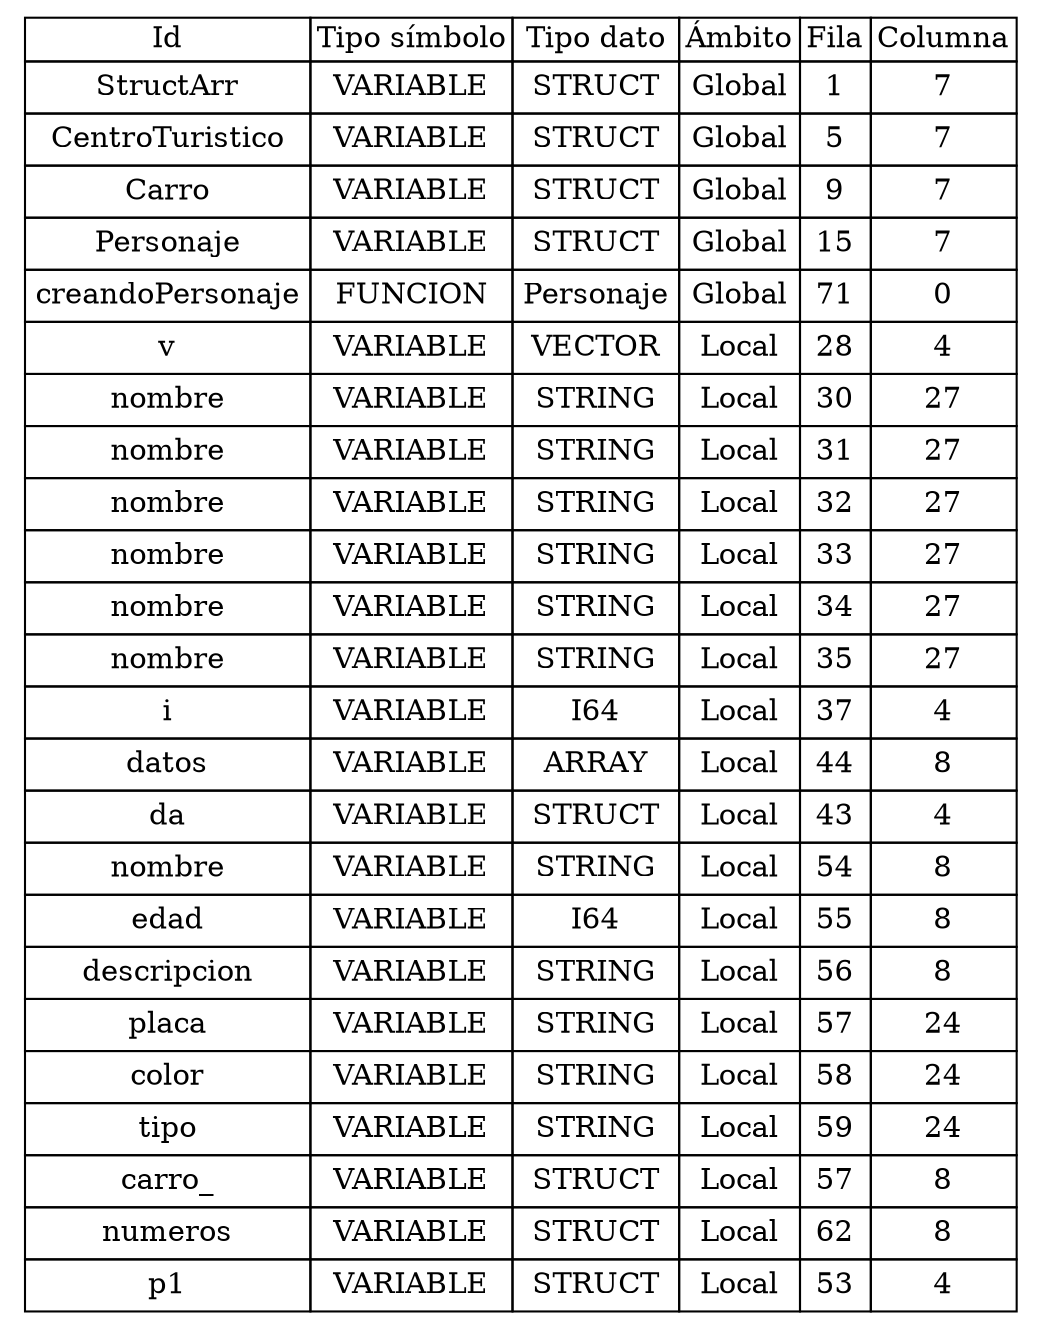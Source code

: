 
	digraph {
		tablaSimbolos [
		  shape=plaintext
		  label=<
			<table border='0' cellborder='1' color='black' cellspacing='0'>
			  <tr>
				  <td>Id</td>
				  <td>Tipo símbolo</td>
				  <td>Tipo dato</td>
				  <td>Ámbito</td>
				  <td>Fila</td>
				  <td>Columna</td>
			  </tr>
	
<tr>
<td cellpadding='4'>
StructArr
</td>
<td cellpadding='4'>VARIABLE
</td>
<td cellpadding='4'>STRUCT
</td>
<td cellpadding='4'>Global
</td>
<td cellpadding='4'>
1
</td>
<td cellpadding='4'>
7
</td>
</tr>

<tr>
<td cellpadding='4'>
CentroTuristico
</td>
<td cellpadding='4'>VARIABLE
</td>
<td cellpadding='4'>STRUCT
</td>
<td cellpadding='4'>Global
</td>
<td cellpadding='4'>
5
</td>
<td cellpadding='4'>
7
</td>
</tr>

<tr>
<td cellpadding='4'>
Carro
</td>
<td cellpadding='4'>VARIABLE
</td>
<td cellpadding='4'>STRUCT
</td>
<td cellpadding='4'>Global
</td>
<td cellpadding='4'>
9
</td>
<td cellpadding='4'>
7
</td>
</tr>

<tr>
<td cellpadding='4'>
Personaje
</td>
<td cellpadding='4'>VARIABLE
</td>
<td cellpadding='4'>STRUCT
</td>
<td cellpadding='4'>Global
</td>
<td cellpadding='4'>
15
</td>
<td cellpadding='4'>
7
</td>
</tr>

<tr>
<td cellpadding='4'>
creandoPersonaje
</td>
<td cellpadding='4'>FUNCION
</td>
<td cellpadding='4'>Personaje
</td>
<td cellpadding='4'>Global
</td>
<td cellpadding='4'>
71
</td>
<td cellpadding='4'>
0
</td>
</tr>

<tr>
<td cellpadding='4'>
v
</td>
<td cellpadding='4'>VARIABLE
</td>
<td cellpadding='4'>VECTOR
</td>
<td cellpadding='4'>Local
</td>
<td cellpadding='4'>
28
</td>
<td cellpadding='4'>
4
</td>
</tr>

<tr>
<td cellpadding='4'>
nombre
</td>
<td cellpadding='4'>VARIABLE
</td>
<td cellpadding='4'>STRING
</td>
<td cellpadding='4'>Local
</td>
<td cellpadding='4'>
30
</td>
<td cellpadding='4'>
27
</td>
</tr>

<tr>
<td cellpadding='4'>
nombre
</td>
<td cellpadding='4'>VARIABLE
</td>
<td cellpadding='4'>STRING
</td>
<td cellpadding='4'>Local
</td>
<td cellpadding='4'>
31
</td>
<td cellpadding='4'>
27
</td>
</tr>

<tr>
<td cellpadding='4'>
nombre
</td>
<td cellpadding='4'>VARIABLE
</td>
<td cellpadding='4'>STRING
</td>
<td cellpadding='4'>Local
</td>
<td cellpadding='4'>
32
</td>
<td cellpadding='4'>
27
</td>
</tr>

<tr>
<td cellpadding='4'>
nombre
</td>
<td cellpadding='4'>VARIABLE
</td>
<td cellpadding='4'>STRING
</td>
<td cellpadding='4'>Local
</td>
<td cellpadding='4'>
33
</td>
<td cellpadding='4'>
27
</td>
</tr>

<tr>
<td cellpadding='4'>
nombre
</td>
<td cellpadding='4'>VARIABLE
</td>
<td cellpadding='4'>STRING
</td>
<td cellpadding='4'>Local
</td>
<td cellpadding='4'>
34
</td>
<td cellpadding='4'>
27
</td>
</tr>

<tr>
<td cellpadding='4'>
nombre
</td>
<td cellpadding='4'>VARIABLE
</td>
<td cellpadding='4'>STRING
</td>
<td cellpadding='4'>Local
</td>
<td cellpadding='4'>
35
</td>
<td cellpadding='4'>
27
</td>
</tr>

<tr>
<td cellpadding='4'>
i
</td>
<td cellpadding='4'>VARIABLE
</td>
<td cellpadding='4'>I64
</td>
<td cellpadding='4'>Local
</td>
<td cellpadding='4'>
37
</td>
<td cellpadding='4'>
4
</td>
</tr>

<tr>
<td cellpadding='4'>
datos
</td>
<td cellpadding='4'>VARIABLE
</td>
<td cellpadding='4'>ARRAY
</td>
<td cellpadding='4'>Local
</td>
<td cellpadding='4'>
44
</td>
<td cellpadding='4'>
8
</td>
</tr>

<tr>
<td cellpadding='4'>
da
</td>
<td cellpadding='4'>VARIABLE
</td>
<td cellpadding='4'>STRUCT
</td>
<td cellpadding='4'>Local
</td>
<td cellpadding='4'>
43
</td>
<td cellpadding='4'>
4
</td>
</tr>

<tr>
<td cellpadding='4'>
nombre
</td>
<td cellpadding='4'>VARIABLE
</td>
<td cellpadding='4'>STRING
</td>
<td cellpadding='4'>Local
</td>
<td cellpadding='4'>
54
</td>
<td cellpadding='4'>
8
</td>
</tr>

<tr>
<td cellpadding='4'>
edad
</td>
<td cellpadding='4'>VARIABLE
</td>
<td cellpadding='4'>I64
</td>
<td cellpadding='4'>Local
</td>
<td cellpadding='4'>
55
</td>
<td cellpadding='4'>
8
</td>
</tr>

<tr>
<td cellpadding='4'>
descripcion
</td>
<td cellpadding='4'>VARIABLE
</td>
<td cellpadding='4'>STRING
</td>
<td cellpadding='4'>Local
</td>
<td cellpadding='4'>
56
</td>
<td cellpadding='4'>
8
</td>
</tr>

<tr>
<td cellpadding='4'>
placa
</td>
<td cellpadding='4'>VARIABLE
</td>
<td cellpadding='4'>STRING
</td>
<td cellpadding='4'>Local
</td>
<td cellpadding='4'>
57
</td>
<td cellpadding='4'>
24
</td>
</tr>

<tr>
<td cellpadding='4'>
color
</td>
<td cellpadding='4'>VARIABLE
</td>
<td cellpadding='4'>STRING
</td>
<td cellpadding='4'>Local
</td>
<td cellpadding='4'>
58
</td>
<td cellpadding='4'>
24
</td>
</tr>

<tr>
<td cellpadding='4'>
tipo
</td>
<td cellpadding='4'>VARIABLE
</td>
<td cellpadding='4'>STRING
</td>
<td cellpadding='4'>Local
</td>
<td cellpadding='4'>
59
</td>
<td cellpadding='4'>
24
</td>
</tr>

<tr>
<td cellpadding='4'>
carro_
</td>
<td cellpadding='4'>VARIABLE
</td>
<td cellpadding='4'>STRUCT
</td>
<td cellpadding='4'>Local
</td>
<td cellpadding='4'>
57
</td>
<td cellpadding='4'>
8
</td>
</tr>

<tr>
<td cellpadding='4'>
numeros
</td>
<td cellpadding='4'>VARIABLE
</td>
<td cellpadding='4'>STRUCT
</td>
<td cellpadding='4'>Local
</td>
<td cellpadding='4'>
62
</td>
<td cellpadding='4'>
8
</td>
</tr>

<tr>
<td cellpadding='4'>
p1
</td>
<td cellpadding='4'>VARIABLE
</td>
<td cellpadding='4'>STRUCT
</td>
<td cellpadding='4'>Local
</td>
<td cellpadding='4'>
53
</td>
<td cellpadding='4'>
4
</td>
</tr>

		</table>
		>];
	}
	